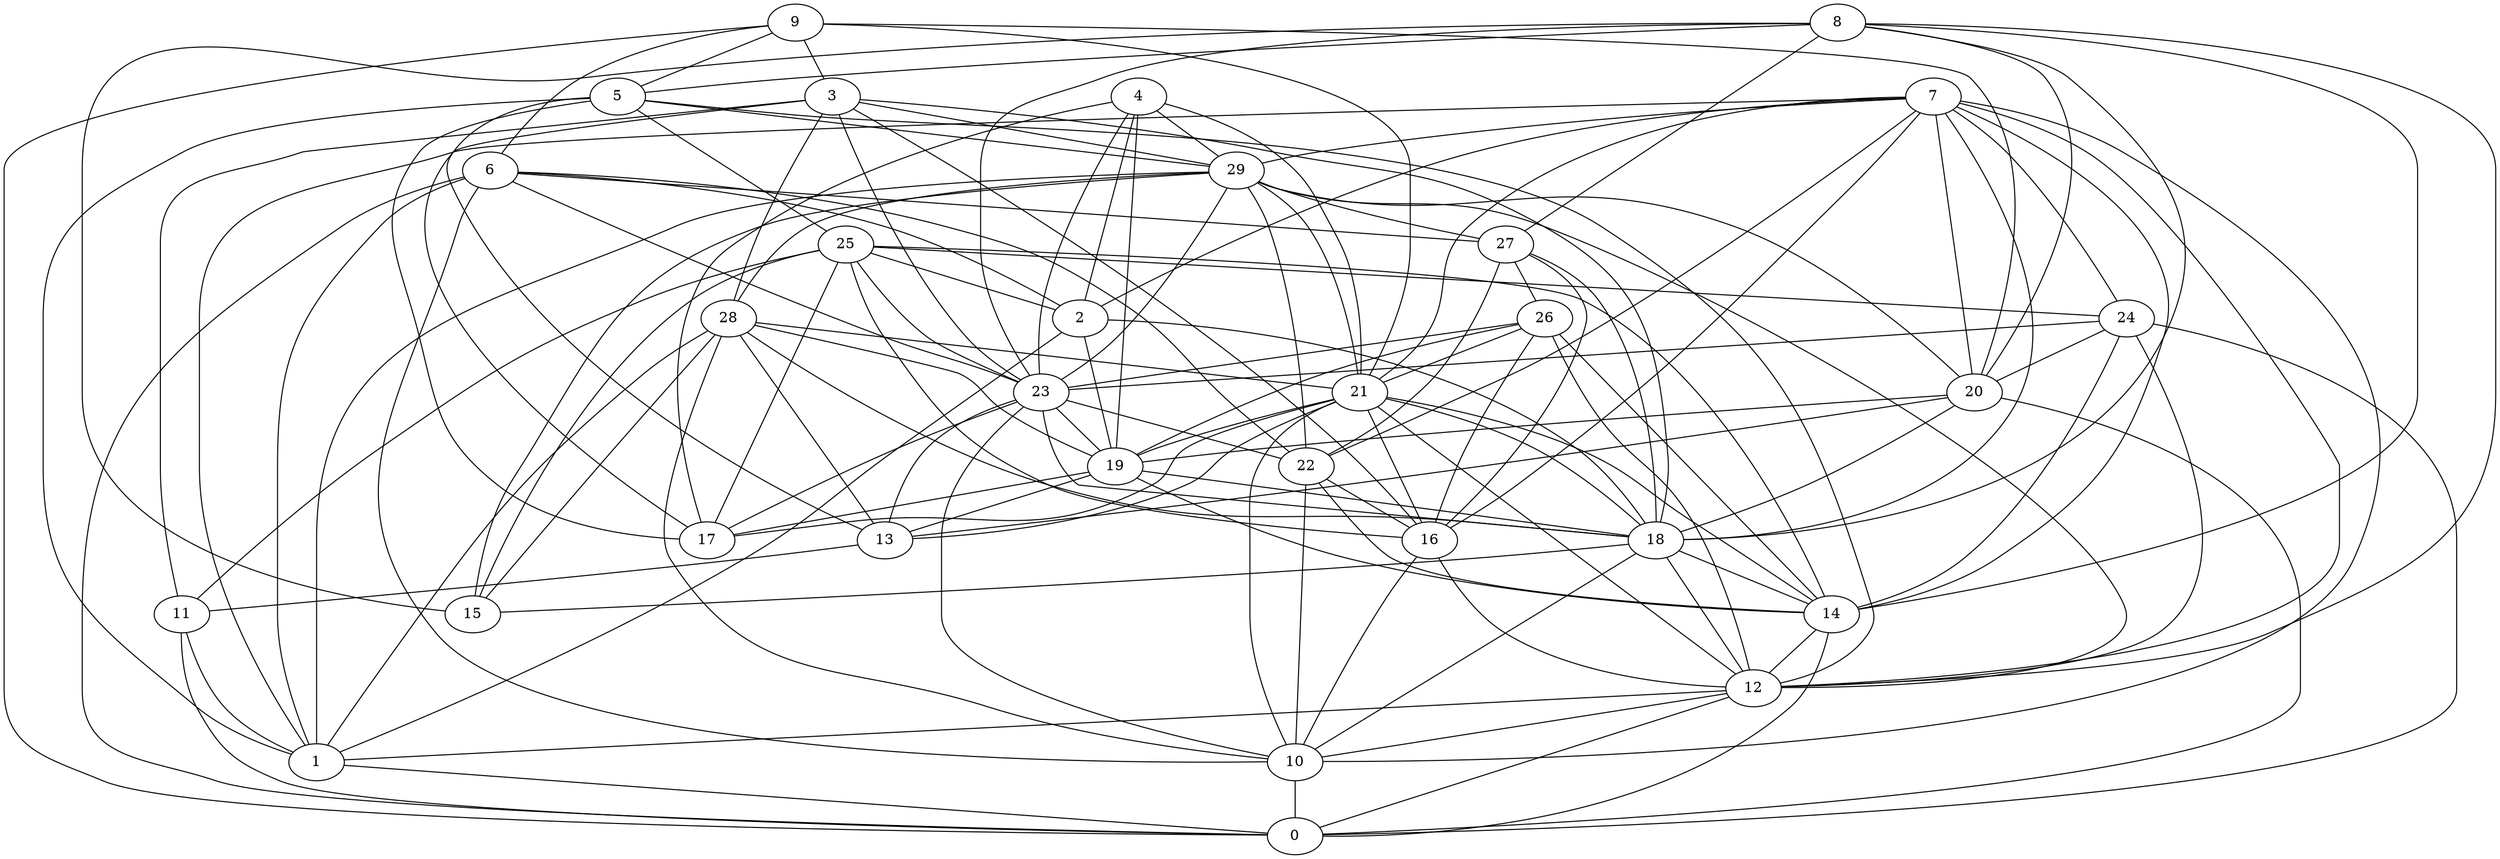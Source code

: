 digraph GG_graph {

subgraph G_graph {
edge [color = black]
"12" -> "10" [dir = none]
"19" -> "17" [dir = none]
"28" -> "13" [dir = none]
"28" -> "1" [dir = none]
"28" -> "18" [dir = none]
"28" -> "21" [dir = none]
"28" -> "15" [dir = none]
"4" -> "17" [dir = none]
"4" -> "21" [dir = none]
"4" -> "2" [dir = none]
"1" -> "0" [dir = none]
"22" -> "16" [dir = none]
"22" -> "10" [dir = none]
"9" -> "6" [dir = none]
"9" -> "21" [dir = none]
"9" -> "5" [dir = none]
"9" -> "3" [dir = none]
"5" -> "12" [dir = none]
"5" -> "25" [dir = none]
"5" -> "29" [dir = none]
"5" -> "1" [dir = none]
"5" -> "13" [dir = none]
"29" -> "27" [dir = none]
"29" -> "28" [dir = none]
"29" -> "1" [dir = none]
"29" -> "22" [dir = none]
"29" -> "23" [dir = none]
"13" -> "11" [dir = none]
"20" -> "13" [dir = none]
"20" -> "19" [dir = none]
"20" -> "18" [dir = none]
"20" -> "0" [dir = none]
"25" -> "11" [dir = none]
"25" -> "14" [dir = none]
"25" -> "17" [dir = none]
"2" -> "19" [dir = none]
"2" -> "1" [dir = none]
"6" -> "23" [dir = none]
"6" -> "0" [dir = none]
"6" -> "10" [dir = none]
"6" -> "1" [dir = none]
"3" -> "11" [dir = none]
"3" -> "17" [dir = none]
"3" -> "23" [dir = none]
"3" -> "16" [dir = none]
"3" -> "18" [dir = none]
"16" -> "10" [dir = none]
"16" -> "12" [dir = none]
"11" -> "0" [dir = none]
"18" -> "12" [dir = none]
"18" -> "14" [dir = none]
"18" -> "15" [dir = none]
"24" -> "12" [dir = none]
"24" -> "20" [dir = none]
"24" -> "14" [dir = none]
"24" -> "0" [dir = none]
"24" -> "23" [dir = none]
"7" -> "21" [dir = none]
"7" -> "12" [dir = none]
"7" -> "1" [dir = none]
"7" -> "18" [dir = none]
"7" -> "20" [dir = none]
"7" -> "10" [dir = none]
"7" -> "29" [dir = none]
"7" -> "22" [dir = none]
"7" -> "2" [dir = none]
"10" -> "0" [dir = none]
"27" -> "16" [dir = none]
"27" -> "18" [dir = none]
"14" -> "0" [dir = none]
"26" -> "23" [dir = none]
"26" -> "16" [dir = none]
"26" -> "21" [dir = none]
"21" -> "14" [dir = none]
"21" -> "12" [dir = none]
"21" -> "17" [dir = none]
"21" -> "18" [dir = none]
"21" -> "10" [dir = none]
"21" -> "19" [dir = none]
"23" -> "22" [dir = none]
"23" -> "17" [dir = none]
"23" -> "13" [dir = none]
"23" -> "18" [dir = none]
"8" -> "15" [dir = none]
"8" -> "5" [dir = none]
"8" -> "18" [dir = none]
"8" -> "14" [dir = none]
"4" -> "19" [dir = none]
"7" -> "24" [dir = none]
"22" -> "14" [dir = none]
"18" -> "10" [dir = none]
"23" -> "10" [dir = none]
"7" -> "14" [dir = none]
"23" -> "19" [dir = none]
"8" -> "23" [dir = none]
"28" -> "19" [dir = none]
"19" -> "18" [dir = none]
"26" -> "12" [dir = none]
"19" -> "13" [dir = none]
"29" -> "15" [dir = none]
"26" -> "19" [dir = none]
"27" -> "26" [dir = none]
"3" -> "28" [dir = none]
"26" -> "14" [dir = none]
"25" -> "23" [dir = none]
"4" -> "29" [dir = none]
"8" -> "27" [dir = none]
"6" -> "27" [dir = none]
"9" -> "20" [dir = none]
"8" -> "20" [dir = none]
"29" -> "12" [dir = none]
"5" -> "17" [dir = none]
"11" -> "1" [dir = none]
"7" -> "16" [dir = none]
"19" -> "14" [dir = none]
"25" -> "24" [dir = none]
"14" -> "12" [dir = none]
"25" -> "16" [dir = none]
"3" -> "29" [dir = none]
"12" -> "0" [dir = none]
"27" -> "22" [dir = none]
"29" -> "21" [dir = none]
"29" -> "20" [dir = none]
"9" -> "0" [dir = none]
"25" -> "15" [dir = none]
"21" -> "16" [dir = none]
"6" -> "22" [dir = none]
"12" -> "1" [dir = none]
"28" -> "10" [dir = none]
"2" -> "18" [dir = none]
"4" -> "23" [dir = none]
"25" -> "2" [dir = none]
"8" -> "12" [dir = none]
"21" -> "13" [dir = none]
"6" -> "2" [dir = none]
}

}
